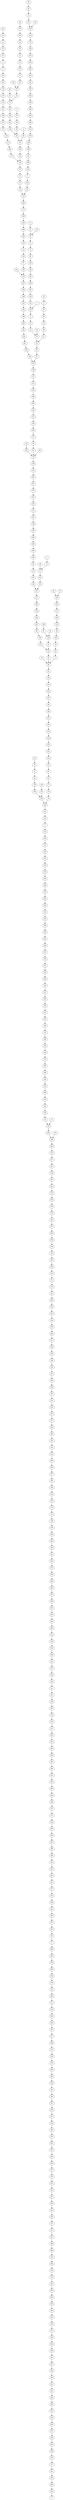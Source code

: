 digraph grafoGeografico_n_500_r_1_DFS_I_7 {
7;
424;
468;
495;
481;
377;
474;
456;
418;
438;
471;
496;
442;
447;
459;
422;
401;
431;
385;
394;
427;
461;
450;
402;
485;
413;
376;
414;
492;
405;
462;
409;
362;
316;
319;
280;
302;
289;
386;
351;
417;
317;
365;
383;
494;
421;
367;
457;
374;
473;
493;
448;
451;
487;
478;
443;
416;
313;
346;
391;
360;
341;
454;
384;
499;
415;
359;
475;
498;
477;
397;
440;
395;
354;
411;
368;
372;
199;
350;
480;
378;
390;
299;
71;
49;
283;
270;
200;
342;
340;
303;
371;
267;
441;
483;
381;
388;
398;
497;
460;
445;
439;
373;
337;
429;
364;
490;
463;
453;
486;
491;
484;
464;
423;
452;
437;
433;
379;
363;
338;
301;
241;
242;
348;
370;
419;
458;
330;
358;
412;
408;
426;
435;
407;
489;
361;
286;
428;
285;
274;
260;
191;
320;
264;
262;
258;
168;
175;
176;
180;
434;
356;
282;
277;
295;
269;
243;
332;
322;
202;
205;
271;
247;
255;
315;
297;
369;
349;
323;
246;
389;
455;
400;
321;
488;
479;
444;
403;
334;
298;
223;
314;
74;
233;
239;
305;
193;
190;
308;
469;
375;
304;
279;
310;
259;
276;
252;
251;
146;
227;
217;
183;
206;
288;
235;
195;
114;
162;
163;
393;
380;
345;
382;
396;
355;
470;
436;
432;
399;
357;
336;
307;
467;
325;
425;
327;
339;
265;
160;
201;
306;
273;
238;
291;
228;
406;
344;
318;
293;
224;
185;
226;
410;
236;
230;
182;
392;
331;
149;
144;
9;
121;
141;
244;
234;
186;
138;
68;
51;
34;
44;
153;
129;
78;
179;
111;
91;
81;
93;
154;
221;
219;
218;
215;
142;
231;
196;
88;
210;
216;
132;
134;
94;
58;
33;
16;
116;
172;
148;
98;
287;
254;
278;
290;
211;
197;
122;
86;
112;
84;
329;
430;
300;
268;
326;
328;
312;
311;
245;
207;
275;
187;
250;
214;
198;
178;
152;
115;
85;
30;
171;
204;
188;
212;
232;
387;
309;
335;
237;
23;
194;
156;
126;
169;
257;
324;
261;
263;
366;
353;
343;
240;
294;
253;
155;
161;
140;
57;
192;
131;
123;
292;
266;
220;
249;
177;
284;
130;
36;
41;
15;
157;
108;
173;
229;
213;
124;
147;
167;
166;
127;
135;
118;
110;
99;
95;
77;
6;
87;
113;
21;
24;
82;
38;
158;
181;
92;
128;
222;
164;
96;
76;
52;
26;
14;
150;
139;
101;
13;
107;
97;
31;
45;
22;
184;
170;
59;
69;
103;
47;
0;
48;
11;
28;
420;
4;
105;
208;
60;
466;
482;
476;
472;
446;
465;
248;
449;
404;
352;
281;
333;
296;
209;
203;
189;
174;
272;
104;
151;
72;
64;
29;
54;
27;
90;
83;
70;
43;
39;
2;
133;
143;
159;
347;
256;
145;
102;
109;
89;
75;
79;
53;
61;
73;
25;
1;
20;
67;
56;
55;
80;
63;
17;
10;
50;
65;
66;
37;
136;
12;
3;
32;
120;
62;
106;
35;
5;
42;
18;
225;
40;
119;
165;
117;
125;
100;
46;
19;
8;
137;
8 -> 195;
74 -> 314;
195 -> 235;
223 -> 298;
314 -> 223;
321 -> 400;
400 -> 455;
424 -> 7;
59 -> 170;
389 -> 246;
455 -> 389;
468 -> 424;
22 -> 45;
162 -> 114;
163 -> 162;
170 -> 184;
184 -> 22;
233 -> 74;
246 -> 323;
349 -> 369;
481 -> 495;
495 -> 468;
13 -> 101;
31 -> 97;
101 -> 150;
114 -> 195;
239 -> 233;
369 -> 297;
377 -> 481;
14 -> 76;
97 -> 107;
107 -> 13;
297 -> 315;
305 -> 239;
418 -> 456;
474 -> 377;
150 -> 14;
193 -> 305;
456 -> 474;
76 -> 96;
139 -> 150;
259 -> 310;
308 -> 190;
310 -> 279;
164 -> 222;
427 -> 394;
438 -> 418;
96 -> 164;
98 -> 148;
128 -> 92;
222 -> 128;
287 -> 98;
362 -> 409;
450 -> 461;
461 -> 427;
471 -> 438;
92 -> 181;
254 -> 287;
394 -> 385;
496 -> 471;
123 -> 131;
192 -> 57;
385 -> 431;
401 -> 422;
431 -> 401;
442 -> 496;
45 -> 31;
57 -> 140;
131 -> 192;
253 -> 294;
323 -> 349;
343 -> 353;
422 -> 459;
447 -> 442;
459 -> 447;
140 -> 155;
155 -> 253;
294 -> 240;
345 -> 380;
380 -> 393;
382 -> 345;
393 -> 163;
36 -> 130;
41 -> 36;
240 -> 343;
396 -> 382;
292 -> 123;
353 -> 366;
47 -> 103;
366 -> 263;
26 -> 52;
52 -> 76;
116 -> 16;
148 -> 172;
172 -> 116;
190 -> 193;
247 -> 271;
255 -> 247;
280 -> 319;
302 -> 280;
315 -> 255;
316 -> 362;
402 -> 450;
276 -> 259;
413 -> 485;
485 -> 402;
32 -> 116;
35 -> 120;
62 -> 120;
120 -> 32;
146 -> 251;
217 -> 227;
251 -> 252;
252 -> 276;
279 -> 304;
304 -> 375;
375 -> 469;
16 -> 58;
215 -> 218;
289 -> 302;
376 -> 413;
5 -> 58;
58 -> 94;
94 -> 134;
106 -> 62;
134 -> 132;
219 -> 221;
295 -> 277;
414 -> 376;
33 -> 58;
88 -> 196;
142 -> 215;
154 -> 93;
196 -> 231;
205 -> 202;
210 -> 88;
218 -> 219;
221 -> 154;
269 -> 295;
271 -> 205;
351 -> 386;
386 -> 289;
405 -> 492;
492 -> 414;
12 -> 37;
231 -> 142;
319 -> 316;
37 -> 66;
409 -> 462;
462 -> 405;
66 -> 65;
136 -> 37;
367 -> 421;
3 -> 12;
93 -> 81;
243 -> 269;
317 -> 417;
322 -> 332;
332 -> 243;
365 -> 317;
417 -> 351;
132 -> 216;
216 -> 210;
277 -> 282;
282 -> 356;
81 -> 91;
383 -> 365;
51 -> 68;
68 -> 138;
78 -> 244;
141 -> 121;
186 -> 234;
234 -> 244;
238 -> 273;
244 -> 141;
264 -> 320;
426 -> 408;
435 -> 426;
494 -> 383;
91 -> 111;
111 -> 179;
179 -> 78;
202 -> 322;
273 -> 306;
408 -> 412;
421 -> 494;
65 -> 197;
457 -> 367;
48 -> 181;
181 -> 158;
197 -> 211;
211 -> 290;
290 -> 278;
313 -> 416;
346 -> 313;
374 -> 457;
201 -> 160;
306 -> 201;
473 -> 374;
10 -> 17;
11 -> 48;
17 -> 63;
63 -> 80;
122 -> 197;
160 -> 265;
330 -> 458;
360 -> 391;
391 -> 346;
412 -> 358;
419 -> 370;
464 -> 484;
493 -> 473;
265 -> 339;
327 -> 425;
339 -> 327;
341 -> 360;
448 -> 493;
425 -> 325;
451 -> 448;
0 -> 47;
38 -> 108;
103 -> 69;
157 -> 15;
158 -> 38;
166 -> 167;
257 -> 169;
261 -> 324;
325 -> 467;
478 -> 487;
487 -> 451;
15 -> 41;
69 -> 92;
220 -> 266;
249 -> 220;
263 -> 261;
266 -> 292;
278 -> 254;
443 -> 478;
416 -> 443;
126 -> 156;
454 -> 341;
82 -> 24;
156 -> 194;
167 -> 147;
169 -> 126;
303 -> 340;
340 -> 342;
359 -> 415;
384 -> 454;
95 -> 99;
110 -> 118;
118 -> 135;
127 -> 166;
135 -> 127;
194 -> 23;
212 -> 188;
267 -> 371;
371 -> 303;
395 -> 440;
440 -> 397;
498 -> 475;
499 -> 384;
24 -> 21;
124 -> 213;
147 -> 124;
173 -> 108;
200 -> 270;
342 -> 200;
354 -> 395;
415 -> 499;
229 -> 173;
475 -> 359;
6 -> 77;
77 -> 95;
87 -> 6;
99 -> 110;
270 -> 283;
283 -> 49;
397 -> 477;
477 -> 498;
232 -> 212;
237 -> 335;
387 -> 232;
49 -> 71;
21 -> 113;
113 -> 87;
213 -> 229;
411 -> 354;
108 -> 157;
324 -> 257;
336 -> 357;
368 -> 411;
60 -> 208;
199 -> 372;
372 -> 368;
350 -> 199;
54 -> 104;
272 -> 174;
299 -> 390;
378 -> 480;
466 -> 60;
480 -> 350;
71 -> 299;
390 -> 378;
23 -> 237;
188 -> 204;
441 -> 267;
20 -> 70;
27 -> 156;
70 -> 83;
83 -> 90;
90 -> 27;
204 -> 171;
309 -> 387;
335 -> 309;
381 -> 483;
430 -> 329;
483 -> 441;
1 -> 133;
2 -> 39;
39 -> 43;
43 -> 70;
171 -> 30;
187 -> 275;
250 -> 187;
268 -> 300;
326 -> 268;
388 -> 381;
311 -> 312;
328 -> 326;
398 -> 388;
79 -> 75;
102 -> 145;
133 -> 2;
143 -> 133;
245 -> 311;
312 -> 328;
373 -> 439;
445 -> 460;
497 -> 398;
25 -> 53;
53 -> 79;
75 -> 89;
207 -> 245;
275 -> 207;
439 -> 445;
460 -> 497;
145 -> 256;
159 -> 143;
256 -> 347;
347 -> 159;
61 -> 53;
89 -> 109;
337 -> 373;
109 -> 102;
73 -> 61;
364 -> 429;
429 -> 337;
214 -> 250;
241 -> 301;
301 -> 338;
85 -> 178;
152 -> 178;
178 -> 198;
198 -> 214;
242 -> 241;
338 -> 363;
379 -> 433;
433 -> 437;
453 -> 463;
490 -> 364;
115 -> 152;
236 -> 410;
363 -> 379;
463 -> 490;
50 -> 178;
226 -> 185;
230 -> 236;
410 -> 226;
30 -> 85;
84 -> 112;
185 -> 224;
293 -> 318;
344 -> 406;
348 -> 242;
437 -> 452;
486 -> 453;
55 -> 56;
56 -> 67;
67 -> 83;
80 -> 55;
86 -> 122;
112 -> 86;
224 -> 293;
318 -> 344;
358 -> 330;
370 -> 348;
406 -> 228;
423 -> 464;
484 -> 491;
491 -> 486;
44 -> 34;
121 -> 9;
182 -> 230;
228 -> 291;
291 -> 238;
452 -> 423;
9 -> 144;
138 -> 186;
392 -> 182;
329 -> 84;
458 -> 419;
34 -> 51;
262 -> 264;
407 -> 435;
129 -> 153;
153 -> 234;
258 -> 262;
320 -> 191;
489 -> 407;
46 -> 100;
100 -> 125;
125 -> 117;
168 -> 258;
191 -> 260;
361 -> 489;
19 -> 100;
117 -> 165;
119 -> 40;
165 -> 119;
175 -> 168;
176 -> 175;
260 -> 274;
274 -> 285;
286 -> 361;
40 -> 225;
180 -> 176;
285 -> 428;
428 -> 286;
225 -> 18;
18 -> 42;
434 -> 180;
356 -> 434;
42 -> 5;
235 -> 288;
298 -> 334;
403 -> 444;
479 -> 488;
488 -> 321;
444 -> 479;
137 -> 288;
288 -> 206;
334 -> 403;
469 -> 308;
183 -> 217;
227 -> 146;
206 -> 183;
355 -> 396;
130 -> 284;
28 -> 130;
161 -> 155;
470 -> 355;
4 -> 420;
420 -> 28;
432 -> 436;
436 -> 470;
105 -> 4;
208 -> 105;
284 -> 177;
307 -> 336;
357 -> 399;
399 -> 432;
177 -> 249;
467 -> 307;
144 -> 149;
149 -> 331;
331 -> 392;
300 -> 430;
189 -> 203;
104 -> 272;
151 -> 104;
174 -> 189;
465 -> 446;
29 -> 64;
72 -> 151;
203 -> 209;
248 -> 465;
482 -> 466;
64 -> 72;
209 -> 296;
281 -> 352;
333 -> 281;
352 -> 404;
404 -> 449;
446 -> 472;
472 -> 476;
476 -> 482;
296 -> 333;
449 -> 248;
}